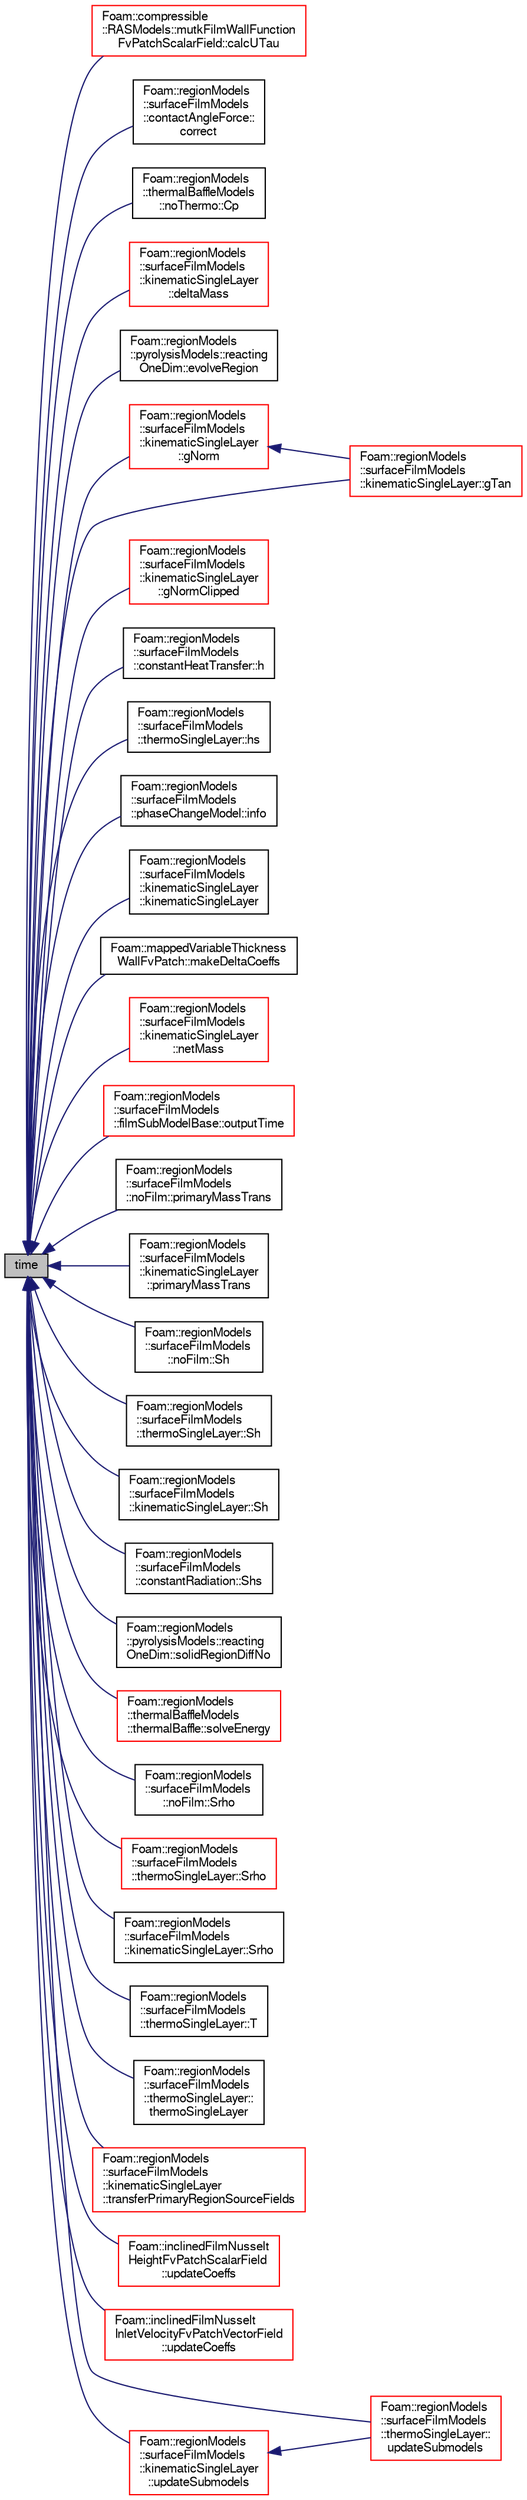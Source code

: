 digraph "time"
{
  bgcolor="transparent";
  edge [fontname="FreeSans",fontsize="10",labelfontname="FreeSans",labelfontsize="10"];
  node [fontname="FreeSans",fontsize="10",shape=record];
  rankdir="LR";
  Node477 [label="time",height=0.2,width=0.4,color="black", fillcolor="grey75", style="filled", fontcolor="black"];
  Node477 -> Node478 [dir="back",color="midnightblue",fontsize="10",style="solid",fontname="FreeSans"];
  Node478 [label="Foam::compressible\l::RASModels::mutkFilmWallFunction\lFvPatchScalarField::calcUTau",height=0.2,width=0.4,color="red",URL="$a29038.html#a24807ec3405a761fb6380573614a3040",tooltip="Calculate the friction velocity. "];
  Node477 -> Node482 [dir="back",color="midnightblue",fontsize="10",style="solid",fontname="FreeSans"];
  Node482 [label="Foam::regionModels\l::surfaceFilmModels\l::contactAngleForce::\lcorrect",height=0.2,width=0.4,color="black",URL="$a29078.html#ae8286cb1594f9b26a1c5291173459307",tooltip="Correct. "];
  Node477 -> Node483 [dir="back",color="midnightblue",fontsize="10",style="solid",fontname="FreeSans"];
  Node483 [label="Foam::regionModels\l::thermalBaffleModels\l::noThermo::Cp",height=0.2,width=0.4,color="black",URL="$a29190.html#a733eb9714af55e877dae51b5ee26ec0b",tooltip="Return the film specific heat capacity [J/kg/K]. "];
  Node477 -> Node484 [dir="back",color="midnightblue",fontsize="10",style="solid",fontname="FreeSans"];
  Node484 [label="Foam::regionModels\l::surfaceFilmModels\l::kinematicSingleLayer\l::deltaMass",height=0.2,width=0.4,color="red",URL="$a29042.html#a48438cdd51a0c56bc7273d90e08ebec2",tooltip="Return the change in film mass due to sources/sinks. "];
  Node477 -> Node488 [dir="back",color="midnightblue",fontsize="10",style="solid",fontname="FreeSans"];
  Node488 [label="Foam::regionModels\l::pyrolysisModels::reacting\lOneDim::evolveRegion",height=0.2,width=0.4,color="black",URL="$a28978.html#afde8f52457f90e83a4eaf49755c19ec9",tooltip="Evolve the pyrolysis equations. "];
  Node477 -> Node489 [dir="back",color="midnightblue",fontsize="10",style="solid",fontname="FreeSans"];
  Node489 [label="Foam::regionModels\l::surfaceFilmModels\l::kinematicSingleLayer\l::gNorm",height=0.2,width=0.4,color="red",URL="$a29042.html#ae720bea81bebe78c60ee7313f4e0927c",tooltip="Return the gravity normal-to-patch component contribution. "];
  Node489 -> Node490 [dir="back",color="midnightblue",fontsize="10",style="solid",fontname="FreeSans"];
  Node490 [label="Foam::regionModels\l::surfaceFilmModels\l::kinematicSingleLayer::gTan",height=0.2,width=0.4,color="red",URL="$a29042.html#a1c0012d17f873c2db13bc2113d177055",tooltip="Return the gravity tangential component contributions. "];
  Node477 -> Node497 [dir="back",color="midnightblue",fontsize="10",style="solid",fontname="FreeSans"];
  Node497 [label="Foam::regionModels\l::surfaceFilmModels\l::kinematicSingleLayer\l::gNormClipped",height=0.2,width=0.4,color="red",URL="$a29042.html#a02d206df7ce7e235814b5f0bd2f8668d",tooltip="Return the gravity normal-to-patch component contribution. "];
  Node477 -> Node490 [dir="back",color="midnightblue",fontsize="10",style="solid",fontname="FreeSans"];
  Node477 -> Node501 [dir="back",color="midnightblue",fontsize="10",style="solid",fontname="FreeSans"];
  Node501 [label="Foam::regionModels\l::surfaceFilmModels\l::constantHeatTransfer::h",height=0.2,width=0.4,color="black",URL="$a29150.html#a68dbe2c1ab6f9fd8328786c2168cd04a",tooltip="Return the heat transfer coefficient [W/m2/K]. "];
  Node477 -> Node502 [dir="back",color="midnightblue",fontsize="10",style="solid",fontname="FreeSans"];
  Node502 [label="Foam::regionModels\l::surfaceFilmModels\l::thermoSingleLayer::hs",height=0.2,width=0.4,color="black",URL="$a29182.html#a7d75274f97f0a1fedbdb3fa3d9099b8f",tooltip="Return sensible enthalpy as a function of temperature. "];
  Node477 -> Node503 [dir="back",color="midnightblue",fontsize="10",style="solid",fontname="FreeSans"];
  Node503 [label="Foam::regionModels\l::surfaceFilmModels\l::phaseChangeModel::info",height=0.2,width=0.4,color="black",URL="$a29166.html#a89318aa2ab2853dcdc58dc2481f6a2c1",tooltip="Provide some feedback. "];
  Node477 -> Node504 [dir="back",color="midnightblue",fontsize="10",style="solid",fontname="FreeSans"];
  Node504 [label="Foam::regionModels\l::surfaceFilmModels\l::kinematicSingleLayer\l::kinematicSingleLayer",height=0.2,width=0.4,color="black",URL="$a29042.html#a14eca3a31a140f9c312c803d4517b361",tooltip="Construct from components. "];
  Node477 -> Node505 [dir="back",color="midnightblue",fontsize="10",style="solid",fontname="FreeSans"];
  Node505 [label="Foam::mappedVariableThickness\lWallFvPatch::makeDeltaCoeffs",height=0.2,width=0.4,color="black",URL="$a28994.html#aa561b17ffa0f19496d3d560097b127a6",tooltip="Read neighbour cell distances from dictionary. "];
  Node477 -> Node506 [dir="back",color="midnightblue",fontsize="10",style="solid",fontname="FreeSans"];
  Node506 [label="Foam::regionModels\l::surfaceFilmModels\l::kinematicSingleLayer\l::netMass",height=0.2,width=0.4,color="red",URL="$a29042.html#aea82ba05db23193d56639def808a6154",tooltip="Return the net film mass available over the next integration. "];
  Node477 -> Node509 [dir="back",color="midnightblue",fontsize="10",style="solid",fontname="FreeSans"];
  Node509 [label="Foam::regionModels\l::surfaceFilmModels\l::filmSubModelBase::outputTime",height=0.2,width=0.4,color="red",URL="$a29050.html#a59fd6e5492ff7a07bf267713f0338fa1",tooltip="Flag to indicate when to write a property. "];
  Node477 -> Node525 [dir="back",color="midnightblue",fontsize="10",style="solid",fontname="FreeSans"];
  Node525 [label="Foam::regionModels\l::surfaceFilmModels\l::noFilm::primaryMassTrans",height=0.2,width=0.4,color="black",URL="$a29046.html#af63cf41c766b31dad8bc0b9c75fe087b",tooltip="Return mass transfer source - Eulerian phase only. "];
  Node477 -> Node526 [dir="back",color="midnightblue",fontsize="10",style="solid",fontname="FreeSans"];
  Node526 [label="Foam::regionModels\l::surfaceFilmModels\l::kinematicSingleLayer\l::primaryMassTrans",height=0.2,width=0.4,color="black",URL="$a29042.html#af63cf41c766b31dad8bc0b9c75fe087b",tooltip="Return mass transfer source - Eulerian phase only. "];
  Node477 -> Node527 [dir="back",color="midnightblue",fontsize="10",style="solid",fontname="FreeSans"];
  Node527 [label="Foam::regionModels\l::surfaceFilmModels\l::noFilm::Sh",height=0.2,width=0.4,color="black",URL="$a29046.html#a53ec9c985ece69490045b438d32d5a7b",tooltip="Return enthalpy source - Eulerian phase only. "];
  Node477 -> Node528 [dir="back",color="midnightblue",fontsize="10",style="solid",fontname="FreeSans"];
  Node528 [label="Foam::regionModels\l::surfaceFilmModels\l::thermoSingleLayer::Sh",height=0.2,width=0.4,color="black",URL="$a29182.html#a53ec9c985ece69490045b438d32d5a7b",tooltip="Return enthalpy source - Eulerian phase only. "];
  Node477 -> Node529 [dir="back",color="midnightblue",fontsize="10",style="solid",fontname="FreeSans"];
  Node529 [label="Foam::regionModels\l::surfaceFilmModels\l::kinematicSingleLayer::Sh",height=0.2,width=0.4,color="black",URL="$a29042.html#a53ec9c985ece69490045b438d32d5a7b",tooltip="Return enthalpy source - Eulerian phase only. "];
  Node477 -> Node530 [dir="back",color="midnightblue",fontsize="10",style="solid",fontname="FreeSans"];
  Node530 [label="Foam::regionModels\l::surfaceFilmModels\l::constantRadiation::Shs",height=0.2,width=0.4,color="black",URL="$a29114.html#a23a3971156c3d03fd32bb22f87681ab2",tooltip="Return the radiation sensible enthalpy source. "];
  Node477 -> Node531 [dir="back",color="midnightblue",fontsize="10",style="solid",fontname="FreeSans"];
  Node531 [label="Foam::regionModels\l::pyrolysisModels::reacting\lOneDim::solidRegionDiffNo",height=0.2,width=0.4,color="black",URL="$a28978.html#a13b515b67177488efbd8bb27dd569939",tooltip="Mean diffusion number of the solid region. "];
  Node477 -> Node532 [dir="back",color="midnightblue",fontsize="10",style="solid",fontname="FreeSans"];
  Node532 [label="Foam::regionModels\l::thermalBaffleModels\l::thermalBaffle::solveEnergy",height=0.2,width=0.4,color="red",URL="$a29194.html#a533e6e7fb2c00cd976a89d545355000c",tooltip="Solve energy equation. "];
  Node477 -> Node534 [dir="back",color="midnightblue",fontsize="10",style="solid",fontname="FreeSans"];
  Node534 [label="Foam::regionModels\l::surfaceFilmModels\l::noFilm::Srho",height=0.2,width=0.4,color="black",URL="$a29046.html#a0fd34d9be91b7ae55aec9d00e630b9b6",tooltip="Return total mass source - Eulerian phase only. "];
  Node477 -> Node535 [dir="back",color="midnightblue",fontsize="10",style="solid",fontname="FreeSans"];
  Node535 [label="Foam::regionModels\l::surfaceFilmModels\l::thermoSingleLayer::Srho",height=0.2,width=0.4,color="red",URL="$a29182.html#a0fd34d9be91b7ae55aec9d00e630b9b6",tooltip="Return total mass source - Eulerian phase only. "];
  Node477 -> Node537 [dir="back",color="midnightblue",fontsize="10",style="solid",fontname="FreeSans"];
  Node537 [label="Foam::regionModels\l::surfaceFilmModels\l::kinematicSingleLayer::Srho",height=0.2,width=0.4,color="black",URL="$a29042.html#a0fd34d9be91b7ae55aec9d00e630b9b6",tooltip="Return total mass source - Eulerian phase only. "];
  Node477 -> Node538 [dir="back",color="midnightblue",fontsize="10",style="solid",fontname="FreeSans"];
  Node538 [label="Foam::regionModels\l::surfaceFilmModels\l::thermoSingleLayer::T",height=0.2,width=0.4,color="black",URL="$a29182.html#a88b198e76cac48b149a6419f7389b6b5",tooltip="Return temperature as a function of sensible enthalpy. "];
  Node477 -> Node539 [dir="back",color="midnightblue",fontsize="10",style="solid",fontname="FreeSans"];
  Node539 [label="Foam::regionModels\l::surfaceFilmModels\l::thermoSingleLayer::\lthermoSingleLayer",height=0.2,width=0.4,color="black",URL="$a29182.html#a599169c7bc33623aea76634f78847295",tooltip="Construct from components. "];
  Node477 -> Node540 [dir="back",color="midnightblue",fontsize="10",style="solid",fontname="FreeSans"];
  Node540 [label="Foam::regionModels\l::surfaceFilmModels\l::kinematicSingleLayer\l::transferPrimaryRegionSourceFields",height=0.2,width=0.4,color="red",URL="$a29042.html#ad280476804f72e6d48d182e2d0814a46",tooltip="Transfer source fields from the primary region to the film region. "];
  Node477 -> Node542 [dir="back",color="midnightblue",fontsize="10",style="solid",fontname="FreeSans"];
  Node542 [label="Foam::inclinedFilmNusselt\lHeightFvPatchScalarField\l::updateCoeffs",height=0.2,width=0.4,color="red",URL="$a29026.html#a7e24eafac629d3733181cd942d4c902f",tooltip="Update the coefficients associated with the patch field. "];
  Node477 -> Node544 [dir="back",color="midnightblue",fontsize="10",style="solid",fontname="FreeSans"];
  Node544 [label="Foam::inclinedFilmNusselt\lInletVelocityFvPatchVectorField\l::updateCoeffs",height=0.2,width=0.4,color="red",URL="$a29030.html#a7e24eafac629d3733181cd942d4c902f",tooltip="Update the coefficients associated with the patch field. "];
  Node477 -> Node516 [dir="back",color="midnightblue",fontsize="10",style="solid",fontname="FreeSans"];
  Node516 [label="Foam::regionModels\l::surfaceFilmModels\l::thermoSingleLayer::\lupdateSubmodels",height=0.2,width=0.4,color="red",URL="$a29182.html#ac501f71648abc1a44b77ea4fcb9b2732",tooltip="Update the film sub-models. "];
  Node477 -> Node515 [dir="back",color="midnightblue",fontsize="10",style="solid",fontname="FreeSans"];
  Node515 [label="Foam::regionModels\l::surfaceFilmModels\l::kinematicSingleLayer\l::updateSubmodels",height=0.2,width=0.4,color="red",URL="$a29042.html#ac501f71648abc1a44b77ea4fcb9b2732",tooltip="Update the film sub-models. "];
  Node515 -> Node516 [dir="back",color="midnightblue",fontsize="10",style="solid",fontname="FreeSans"];
}
